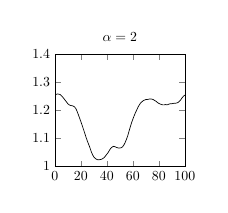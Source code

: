 \begin{tikzpicture}[scale=.5]

% defining custom colors
\definecolor{mycolor1}{rgb}{0,0.5,0}
\definecolor{mycolor2}{rgb}{0,0.75,0.75}

\begin{axis}[%
name=main plot,%
axis on top,%
width=1.3in,%
scale only axis,%
title={$\alpha=2$},%
xmin=0, xmax=100,%
ymin=1, ymax=1.4%
]
\addplot [%
color=black,%
solid,%
line width=0.5pt%
] coordinates{
 (1,1.257) (2,1.259) (3,1.258) (4,1.257) (5,1.253) (6,1.248) (7,1.242) (8,1.236) (9,1.23) (10,1.224) (11,1.22) (12,1.218) (13,1.217) (14,1.216) (15,1.213) (16,1.208) (17,1.198) (18,1.186) (19,1.173) (20,1.16) (21,1.147) (22,1.133) (23,1.119) (24,1.104) (25,1.091) (26,1.079) (27,1.067) (28,1.053) (29,1.042) (30,1.034) (31,1.029) (32,1.026) (33,1.024) (34,1.024) (35,1.025) (36,1.026) (37,1.029) (38,1.032) (39,1.038) (40,1.044) (41,1.05) (42,1.058) (43,1.065) (44,1.069) (45,1.072) (46,1.071) (47,1.069) (48,1.067) (49,1.066) (50,1.066) (51,1.067) (52,1.07) (53,1.076) (54,1.085) (55,1.096) (56,1.109) (57,1.125) (58,1.141) (59,1.156) (60,1.169) (61,1.181) (62,1.192) (63,1.202) (64,1.212) (65,1.22) (66,1.227) (67,1.231) (68,1.235) (69,1.237) (70,1.239) (71,1.239) (72,1.24) (73,1.241) (74,1.241) (75,1.24) (76,1.238) (77,1.235) (78,1.232) (79,1.228) (80,1.225) (81,1.223) (82,1.221) (83,1.22) (84,1.22) (85,1.221) (86,1.22) (87,1.221) (88,1.223) (89,1.224) (90,1.224) (91,1.225) (92,1.226) (93,1.226) (94,1.227) (95,1.229) (96,1.234) (97,1.239) (98,1.246) (99,1.251) (100,1.255)
};

\end{axis}

\end{tikzpicture}
